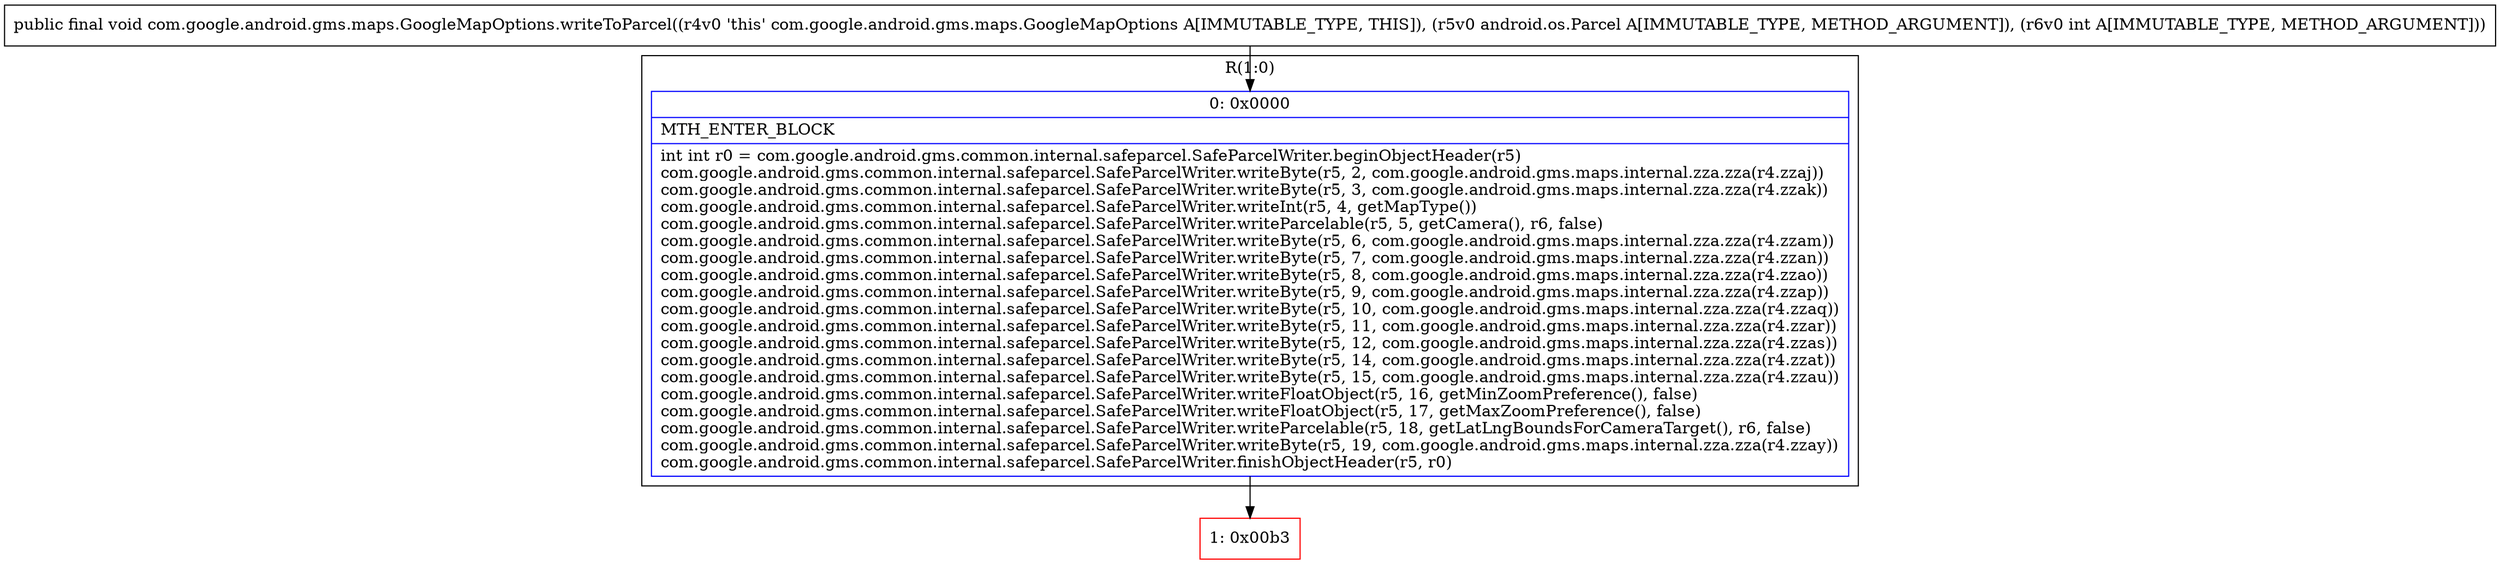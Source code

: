 digraph "CFG forcom.google.android.gms.maps.GoogleMapOptions.writeToParcel(Landroid\/os\/Parcel;I)V" {
subgraph cluster_Region_1274274689 {
label = "R(1:0)";
node [shape=record,color=blue];
Node_0 [shape=record,label="{0\:\ 0x0000|MTH_ENTER_BLOCK\l|int int r0 = com.google.android.gms.common.internal.safeparcel.SafeParcelWriter.beginObjectHeader(r5)\lcom.google.android.gms.common.internal.safeparcel.SafeParcelWriter.writeByte(r5, 2, com.google.android.gms.maps.internal.zza.zza(r4.zzaj))\lcom.google.android.gms.common.internal.safeparcel.SafeParcelWriter.writeByte(r5, 3, com.google.android.gms.maps.internal.zza.zza(r4.zzak))\lcom.google.android.gms.common.internal.safeparcel.SafeParcelWriter.writeInt(r5, 4, getMapType())\lcom.google.android.gms.common.internal.safeparcel.SafeParcelWriter.writeParcelable(r5, 5, getCamera(), r6, false)\lcom.google.android.gms.common.internal.safeparcel.SafeParcelWriter.writeByte(r5, 6, com.google.android.gms.maps.internal.zza.zza(r4.zzam))\lcom.google.android.gms.common.internal.safeparcel.SafeParcelWriter.writeByte(r5, 7, com.google.android.gms.maps.internal.zza.zza(r4.zzan))\lcom.google.android.gms.common.internal.safeparcel.SafeParcelWriter.writeByte(r5, 8, com.google.android.gms.maps.internal.zza.zza(r4.zzao))\lcom.google.android.gms.common.internal.safeparcel.SafeParcelWriter.writeByte(r5, 9, com.google.android.gms.maps.internal.zza.zza(r4.zzap))\lcom.google.android.gms.common.internal.safeparcel.SafeParcelWriter.writeByte(r5, 10, com.google.android.gms.maps.internal.zza.zza(r4.zzaq))\lcom.google.android.gms.common.internal.safeparcel.SafeParcelWriter.writeByte(r5, 11, com.google.android.gms.maps.internal.zza.zza(r4.zzar))\lcom.google.android.gms.common.internal.safeparcel.SafeParcelWriter.writeByte(r5, 12, com.google.android.gms.maps.internal.zza.zza(r4.zzas))\lcom.google.android.gms.common.internal.safeparcel.SafeParcelWriter.writeByte(r5, 14, com.google.android.gms.maps.internal.zza.zza(r4.zzat))\lcom.google.android.gms.common.internal.safeparcel.SafeParcelWriter.writeByte(r5, 15, com.google.android.gms.maps.internal.zza.zza(r4.zzau))\lcom.google.android.gms.common.internal.safeparcel.SafeParcelWriter.writeFloatObject(r5, 16, getMinZoomPreference(), false)\lcom.google.android.gms.common.internal.safeparcel.SafeParcelWriter.writeFloatObject(r5, 17, getMaxZoomPreference(), false)\lcom.google.android.gms.common.internal.safeparcel.SafeParcelWriter.writeParcelable(r5, 18, getLatLngBoundsForCameraTarget(), r6, false)\lcom.google.android.gms.common.internal.safeparcel.SafeParcelWriter.writeByte(r5, 19, com.google.android.gms.maps.internal.zza.zza(r4.zzay))\lcom.google.android.gms.common.internal.safeparcel.SafeParcelWriter.finishObjectHeader(r5, r0)\l}"];
}
Node_1 [shape=record,color=red,label="{1\:\ 0x00b3}"];
MethodNode[shape=record,label="{public final void com.google.android.gms.maps.GoogleMapOptions.writeToParcel((r4v0 'this' com.google.android.gms.maps.GoogleMapOptions A[IMMUTABLE_TYPE, THIS]), (r5v0 android.os.Parcel A[IMMUTABLE_TYPE, METHOD_ARGUMENT]), (r6v0 int A[IMMUTABLE_TYPE, METHOD_ARGUMENT])) }"];
MethodNode -> Node_0;
Node_0 -> Node_1;
}

